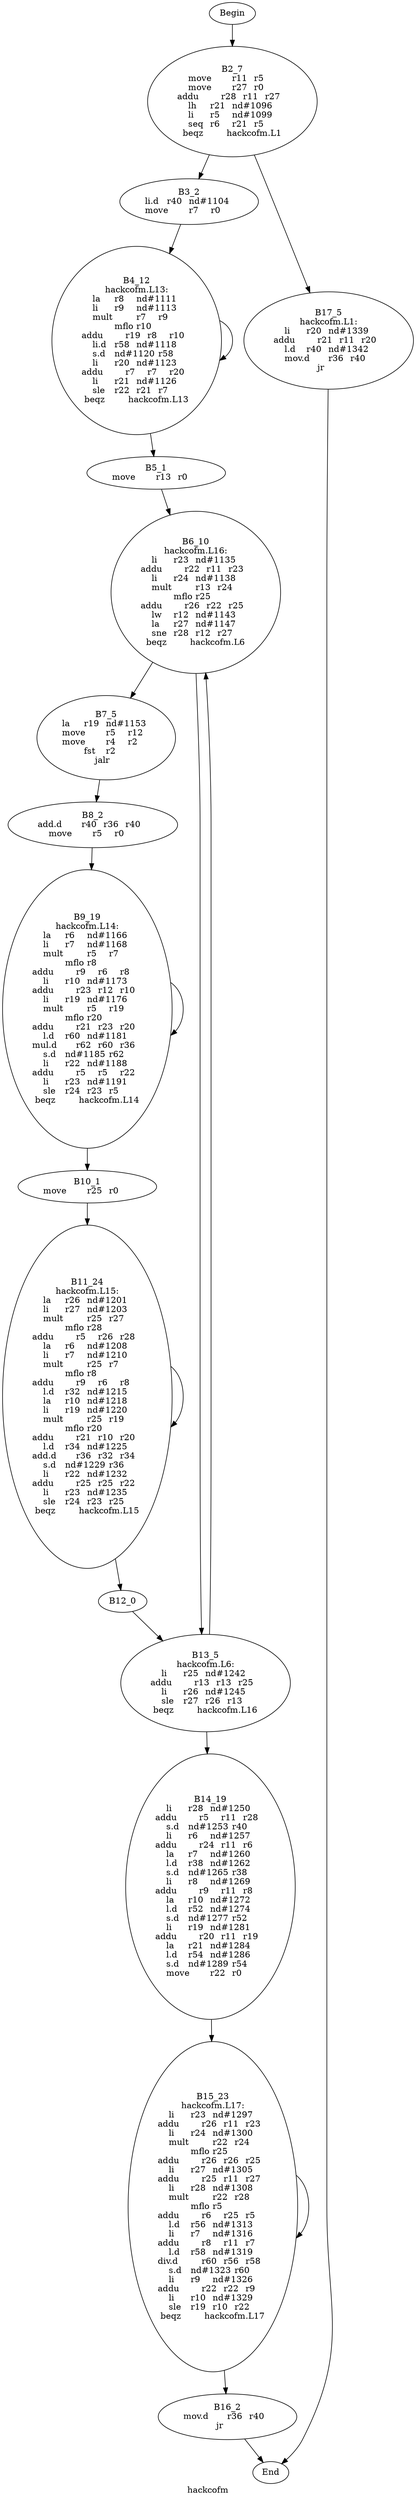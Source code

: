 digraph G{
	label = "hackcofm"	style = "dashed";
	color = purple;
	Node0 [label = "Begin"];
	Node0 -> {Node2 }
	Node1 [label = "End"];
	Node1 -> {}
	Node2 [label = "B2_7\nmove	r11	r5	\nmove	r27	r0	\naddu	r28	r11	r27	\nlh	r21	nd#1096	\nli	r5	nd#1099	\nseq	r6	r21	r5	\nbeqz	hackcofm.L1\n"];
	Node2 -> {Node3 Node17 }
	Node3 [label = "B3_2\nli.d	r40	nd#1104	\nmove	r7	r0	\n"];
	Node3 -> {Node4 }
	Node4 [label = "B4_12\nhackcofm.L13:\nla	r8	nd#1111	\nli	r9	nd#1113	\nmult	r7	r9	\nmflo	r10	\naddu	r19	r8	r10	\nli.d	r58	nd#1118	\ns.d	nd#1120	r58	\nli	r20	nd#1123	\naddu	r7	r7	r20	\nli	r21	nd#1126	\nsle	r22	r21	r7	\nbeqz	hackcofm.L13\n"];
	Node4 -> {Node5 Node4 }
	Node5 [label = "B5_1\nmove	r13	r0	\n"];
	Node5 -> {Node6 }
	Node6 [label = "B6_10\nhackcofm.L16:\nli	r23	nd#1135	\naddu	r22	r11	r23	\nli	r24	nd#1138	\nmult	r13	r24	\nmflo	r25	\naddu	r26	r22	r25	\nlw	r12	nd#1143	\nla	r27	nd#1147	\nsne	r28	r12	r27	\nbeqz	hackcofm.L6\n"];
	Node6 -> {Node7 Node13 }
	Node7 [label = "B7_5\nla	r19	nd#1153	\nmove	r5	r12	\nmove	r4	r2	\nfst	r2	\njalr	\n"];
	Node7 -> {Node8 }
	Node8 [label = "B8_2\nadd.d	r40	r36	r40	\nmove	r5	r0	\n"];
	Node8 -> {Node9 }
	Node9 [label = "B9_19\nhackcofm.L14:\nla	r6	nd#1166	\nli	r7	nd#1168	\nmult	r5	r7	\nmflo	r8	\naddu	r9	r6	r8	\nli	r10	nd#1173	\naddu	r23	r12	r10	\nli	r19	nd#1176	\nmult	r5	r19	\nmflo	r20	\naddu	r21	r23	r20	\nl.d	r60	nd#1181	\nmul.d	r62	r60	r36	\ns.d	nd#1185	r62	\nli	r22	nd#1188	\naddu	r5	r5	r22	\nli	r23	nd#1191	\nsle	r24	r23	r5	\nbeqz	hackcofm.L14\n"];
	Node9 -> {Node10 Node9 }
	Node10 [label = "B10_1\nmove	r25	r0	\n"];
	Node10 -> {Node11 }
	Node11 [label = "B11_24\nhackcofm.L15:\nla	r26	nd#1201	\nli	r27	nd#1203	\nmult	r25	r27	\nmflo	r28	\naddu	r5	r26	r28	\nla	r6	nd#1208	\nli	r7	nd#1210	\nmult	r25	r7	\nmflo	r8	\naddu	r9	r6	r8	\nl.d	r32	nd#1215	\nla	r10	nd#1218	\nli	r19	nd#1220	\nmult	r25	r19	\nmflo	r20	\naddu	r21	r10	r20	\nl.d	r34	nd#1225	\nadd.d	r36	r32	r34	\ns.d	nd#1229	r36	\nli	r22	nd#1232	\naddu	r25	r25	r22	\nli	r23	nd#1235	\nsle	r24	r23	r25	\nbeqz	hackcofm.L15\n"];
	Node11 -> {Node12 Node11 }
	Node12 [label = "B12_0\n"];
	Node12 -> {Node13 }
	Node13 [label = "B13_5\nhackcofm.L6:\nli	r25	nd#1242	\naddu	r13	r13	r25	\nli	r26	nd#1245	\nsle	r27	r26	r13	\nbeqz	hackcofm.L16\n"];
	Node13 -> {Node14 Node6 }
	Node14 [label = "B14_19\nli	r28	nd#1250	\naddu	r5	r11	r28	\ns.d	nd#1253	r40	\nli	r6	nd#1257	\naddu	r24	r11	r6	\nla	r7	nd#1260	\nl.d	r38	nd#1262	\ns.d	nd#1265	r38	\nli	r8	nd#1269	\naddu	r9	r11	r8	\nla	r10	nd#1272	\nl.d	r52	nd#1274	\ns.d	nd#1277	r52	\nli	r19	nd#1281	\naddu	r20	r11	r19	\nla	r21	nd#1284	\nl.d	r54	nd#1286	\ns.d	nd#1289	r54	\nmove	r22	r0	\n"];
	Node14 -> {Node15 }
	Node15 [label = "B15_23\nhackcofm.L17:\nli	r23	nd#1297	\naddu	r26	r11	r23	\nli	r24	nd#1300	\nmult	r22	r24	\nmflo	r25	\naddu	r26	r26	r25	\nli	r27	nd#1305	\naddu	r25	r11	r27	\nli	r28	nd#1308	\nmult	r22	r28	\nmflo	r5	\naddu	r6	r25	r5	\nl.d	r56	nd#1313	\nli	r7	nd#1316	\naddu	r8	r11	r7	\nl.d	r58	nd#1319	\ndiv.d	r60	r56	r58	\ns.d	nd#1323	r60	\nli	r9	nd#1326	\naddu	r22	r22	r9	\nli	r10	nd#1329	\nsle	r19	r10	r22	\nbeqz	hackcofm.L17\n"];
	Node15 -> {Node16 Node15 }
	Node16 [label = "B16_2\nmov.d	r36	r40	\njr	\n"];
	Node16 -> {Node1 }
	Node17 [label = "B17_5\nhackcofm.L1:\nli	r20	nd#1339	\naddu	r21	r11	r20	\nl.d	r40	nd#1342	\nmov.d	r36	r40	\njr	\n"];
	Node17 -> {Node1 }
}
